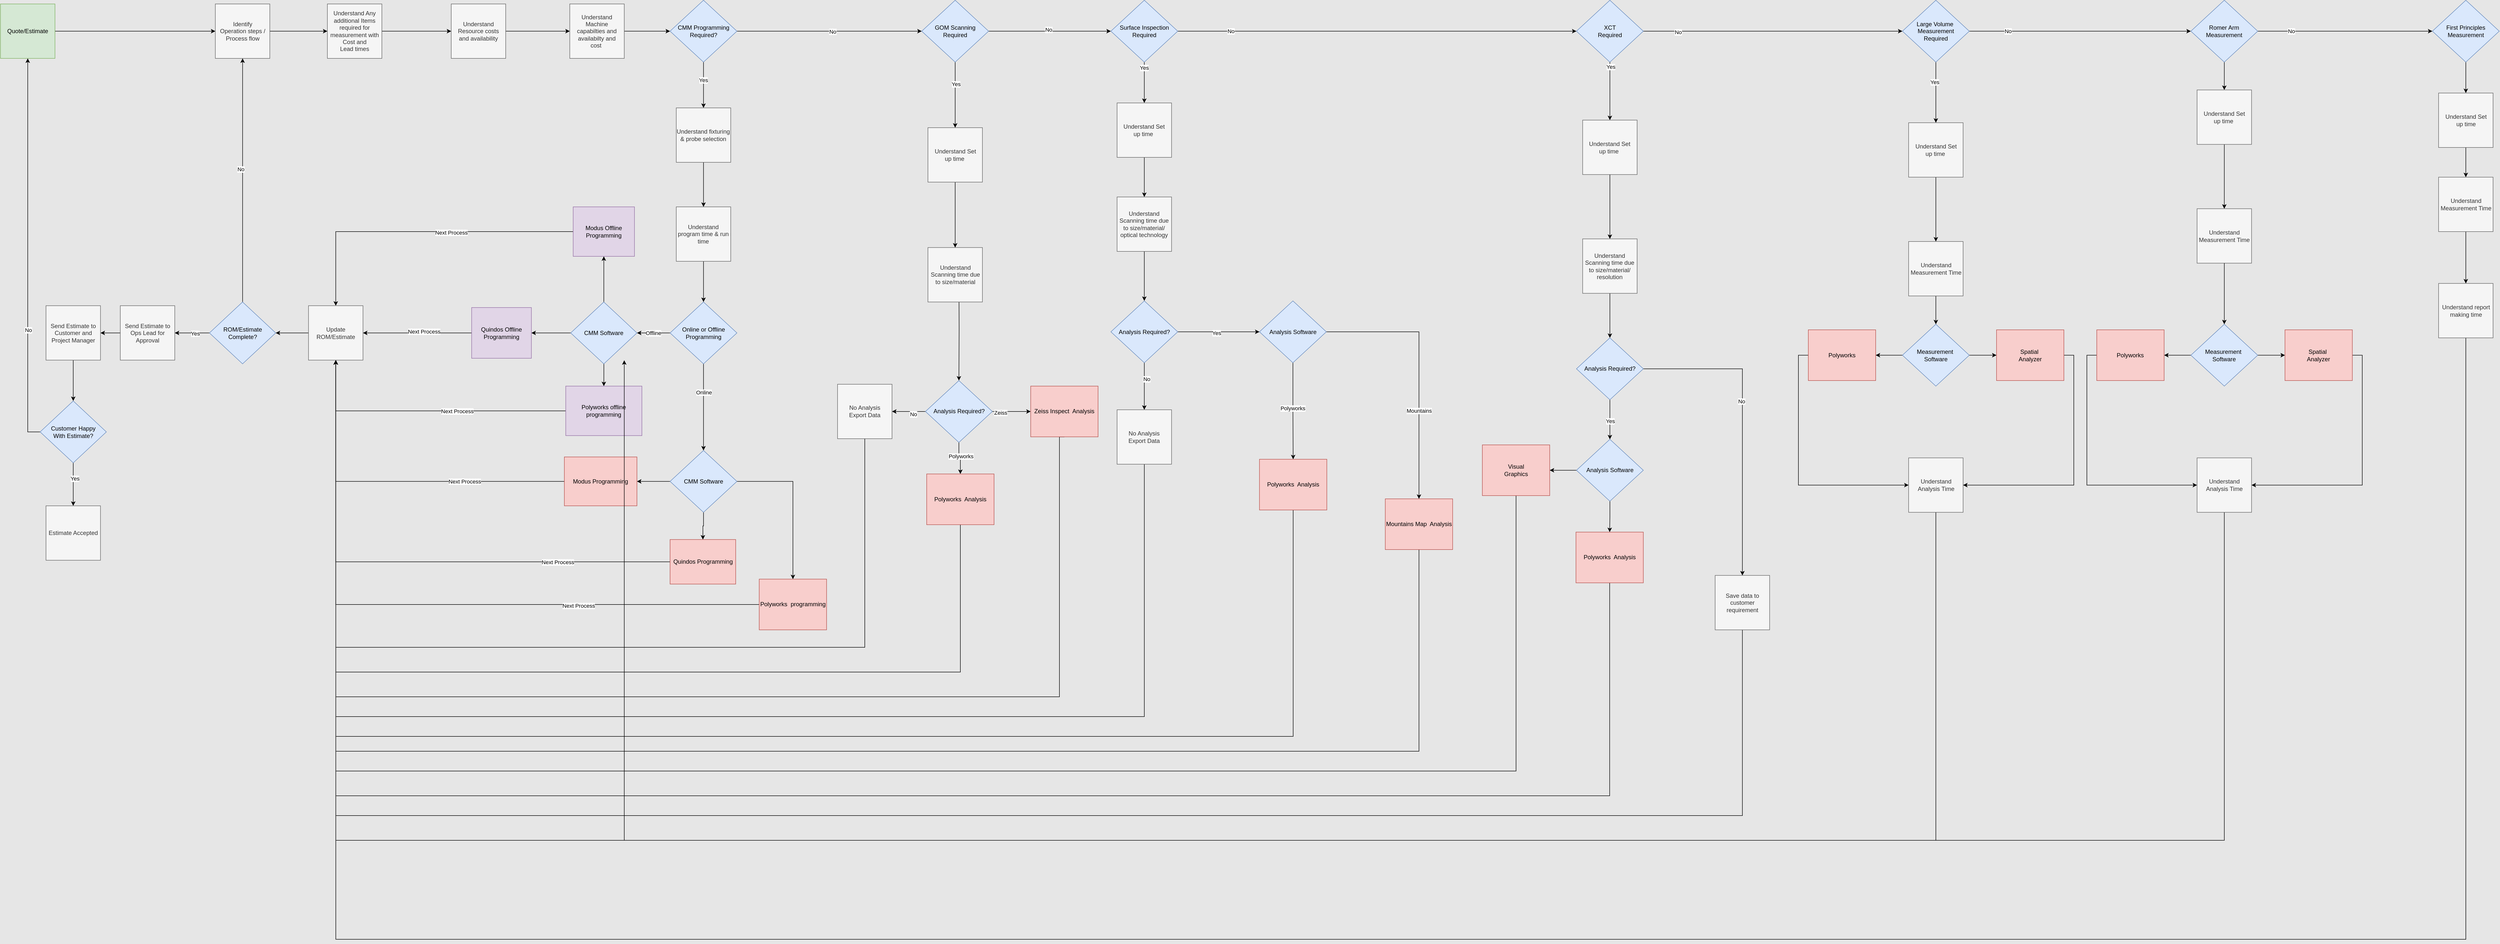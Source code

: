 <mxfile version="24.7.16">
  <diagram name="Page-1" id="9IYEK_wxPiSf8hYUbTBJ">
    <mxGraphModel dx="4753" dy="3037" grid="1" gridSize="10" guides="1" tooltips="1" connect="1" arrows="1" fold="1" page="1" pageScale="1" pageWidth="1654" pageHeight="1169" background="#E6E6E6" math="0" shadow="0">
      <root>
        <mxCell id="0" />
        <mxCell id="1" parent="0" />
        <mxCell id="SHSCwAb2SmVs6MCCzv4--3" value="" style="edgeStyle=orthogonalEdgeStyle;rounded=0;orthogonalLoop=1;jettySize=auto;html=1;" parent="1" source="SHSCwAb2SmVs6MCCzv4--1" target="SHSCwAb2SmVs6MCCzv4--2" edge="1">
          <mxGeometry relative="1" as="geometry" />
        </mxCell>
        <mxCell id="SHSCwAb2SmVs6MCCzv4--1" value="Quote/Estimate" style="whiteSpace=wrap;html=1;aspect=fixed;fillColor=#d5e8d4;strokeColor=#82b366;" parent="1" vertex="1">
          <mxGeometry x="10" y="160" width="110" height="110" as="geometry" />
        </mxCell>
        <mxCell id="PAcAt_rOkVFhLOpjQl2_-14" value="" style="edgeStyle=orthogonalEdgeStyle;rounded=0;orthogonalLoop=1;jettySize=auto;html=1;" parent="1" source="SHSCwAb2SmVs6MCCzv4--2" target="SHSCwAb2SmVs6MCCzv4--6" edge="1">
          <mxGeometry relative="1" as="geometry" />
        </mxCell>
        <mxCell id="SHSCwAb2SmVs6MCCzv4--2" value="Identify &lt;br/&gt;Operation steps / &lt;br/&gt;Process flow" style="whiteSpace=wrap;html=1;aspect=fixed;fillColor=#f5f5f5;strokeColor=#666666;fontColor=#333333;" parent="1" vertex="1">
          <mxGeometry x="443.75" y="160" width="110" height="110" as="geometry" />
        </mxCell>
        <mxCell id="SHSCwAb2SmVs6MCCzv4--9" value="" style="edgeStyle=orthogonalEdgeStyle;rounded=0;orthogonalLoop=1;jettySize=auto;html=1;" parent="1" source="SHSCwAb2SmVs6MCCzv4--6" target="SHSCwAb2SmVs6MCCzv4--8" edge="1">
          <mxGeometry relative="1" as="geometry" />
        </mxCell>
        <mxCell id="SHSCwAb2SmVs6MCCzv4--6" value="Understand Any additional Items required for measurement with Cost and &lt;br/&gt;Lead times" style="whiteSpace=wrap;html=1;aspect=fixed;fillColor=#f5f5f5;strokeColor=#666666;fontColor=#333333;" parent="1" vertex="1">
          <mxGeometry x="670" y="160" width="110" height="110" as="geometry" />
        </mxCell>
        <mxCell id="SHSCwAb2SmVs6MCCzv4--11" value="" style="edgeStyle=orthogonalEdgeStyle;rounded=0;orthogonalLoop=1;jettySize=auto;html=1;" parent="1" source="SHSCwAb2SmVs6MCCzv4--8" target="SHSCwAb2SmVs6MCCzv4--10" edge="1">
          <mxGeometry relative="1" as="geometry" />
        </mxCell>
        <mxCell id="SHSCwAb2SmVs6MCCzv4--8" value="Understand&lt;br&gt;Resource costs&lt;br&gt;and availability" style="whiteSpace=wrap;html=1;aspect=fixed;fillColor=#f5f5f5;strokeColor=#666666;fontColor=#333333;" parent="1" vertex="1">
          <mxGeometry x="920" y="160" width="110" height="110" as="geometry" />
        </mxCell>
        <mxCell id="PAcAt_rOkVFhLOpjQl2_-10" style="edgeStyle=orthogonalEdgeStyle;rounded=0;orthogonalLoop=1;jettySize=auto;html=1;entryX=0;entryY=0.5;entryDx=0;entryDy=0;" parent="1" source="SHSCwAb2SmVs6MCCzv4--10" target="unKVaYUTBxjGMsJQrtcV-6" edge="1">
          <mxGeometry relative="1" as="geometry" />
        </mxCell>
        <mxCell id="SHSCwAb2SmVs6MCCzv4--10" value="Understand &lt;br/&gt;Machine &lt;br/&gt;capabilties and &lt;br/&gt;availabilty and &lt;br/&gt;cost&amp;nbsp;" style="whiteSpace=wrap;html=1;aspect=fixed;fillColor=#f5f5f5;strokeColor=#666666;fontColor=#333333;" parent="1" vertex="1">
          <mxGeometry x="1159.38" y="160" width="110" height="110" as="geometry" />
        </mxCell>
        <mxCell id="PAcAt_rOkVFhLOpjQl2_-5" value="" style="edgeStyle=orthogonalEdgeStyle;rounded=0;orthogonalLoop=1;jettySize=auto;html=1;" parent="1" source="unKVaYUTBxjGMsJQrtcV-6" target="PAcAt_rOkVFhLOpjQl2_-4" edge="1">
          <mxGeometry relative="1" as="geometry" />
        </mxCell>
        <mxCell id="PAcAt_rOkVFhLOpjQl2_-6" value="No" style="edgeLabel;html=1;align=center;verticalAlign=middle;resizable=0;points=[];" parent="PAcAt_rOkVFhLOpjQl2_-5" vertex="1" connectable="0">
          <mxGeometry x="0.037" y="-1" relative="1" as="geometry">
            <mxPoint x="-1" as="offset" />
          </mxGeometry>
        </mxCell>
        <mxCell id="d30VLbZXiumYJPV09XTk-22" value="" style="edgeStyle=orthogonalEdgeStyle;rounded=0;orthogonalLoop=1;jettySize=auto;html=1;" edge="1" parent="1" source="unKVaYUTBxjGMsJQrtcV-6" target="d30VLbZXiumYJPV09XTk-20">
          <mxGeometry relative="1" as="geometry" />
        </mxCell>
        <mxCell id="d30VLbZXiumYJPV09XTk-25" value="Yes" style="edgeLabel;html=1;align=center;verticalAlign=middle;resizable=0;points=[];" vertex="1" connectable="0" parent="d30VLbZXiumYJPV09XTk-22">
          <mxGeometry x="-0.218" y="-1" relative="1" as="geometry">
            <mxPoint as="offset" />
          </mxGeometry>
        </mxCell>
        <mxCell id="unKVaYUTBxjGMsJQrtcV-6" value="CMM Programming Required?" style="rhombus;whiteSpace=wrap;html=1;fillColor=#dae8fc;strokeColor=#6c8ebf;" parent="1" vertex="1">
          <mxGeometry x="1361.87" y="152.5" width="135" height="125" as="geometry" />
        </mxCell>
        <mxCell id="rqauZLuK4737hjcraJwY-5" value="Offline" style="edgeStyle=orthogonalEdgeStyle;rounded=0;orthogonalLoop=1;jettySize=auto;html=1;" parent="1" source="unKVaYUTBxjGMsJQrtcV-8" target="rqauZLuK4737hjcraJwY-4" edge="1">
          <mxGeometry relative="1" as="geometry" />
        </mxCell>
        <mxCell id="rqauZLuK4737hjcraJwY-8" value="" style="edgeStyle=orthogonalEdgeStyle;rounded=0;orthogonalLoop=1;jettySize=auto;html=1;" parent="1" source="unKVaYUTBxjGMsJQrtcV-8" target="rqauZLuK4737hjcraJwY-7" edge="1">
          <mxGeometry relative="1" as="geometry" />
        </mxCell>
        <mxCell id="rqauZLuK4737hjcraJwY-9" value="Online" style="edgeLabel;html=1;align=center;verticalAlign=middle;resizable=0;points=[];" parent="rqauZLuK4737hjcraJwY-8" vertex="1" connectable="0">
          <mxGeometry x="-0.338" relative="1" as="geometry">
            <mxPoint as="offset" />
          </mxGeometry>
        </mxCell>
        <mxCell id="unKVaYUTBxjGMsJQrtcV-8" value="Online or Offline Programming" style="rhombus;whiteSpace=wrap;html=1;fillColor=#dae8fc;strokeColor=#6c8ebf;" parent="1" vertex="1">
          <mxGeometry x="1361.87" y="762.21" width="135" height="125" as="geometry" />
        </mxCell>
        <mxCell id="rqauZLuK4737hjcraJwY-11" value="" style="edgeStyle=orthogonalEdgeStyle;rounded=0;orthogonalLoop=1;jettySize=auto;html=1;" parent="1" source="rqauZLuK4737hjcraJwY-4" target="rqauZLuK4737hjcraJwY-10" edge="1">
          <mxGeometry relative="1" as="geometry" />
        </mxCell>
        <mxCell id="rqauZLuK4737hjcraJwY-13" value="" style="edgeStyle=orthogonalEdgeStyle;rounded=0;orthogonalLoop=1;jettySize=auto;html=1;" parent="1" source="rqauZLuK4737hjcraJwY-4" target="rqauZLuK4737hjcraJwY-12" edge="1">
          <mxGeometry relative="1" as="geometry" />
        </mxCell>
        <mxCell id="d30VLbZXiumYJPV09XTk-16" style="edgeStyle=orthogonalEdgeStyle;rounded=0;orthogonalLoop=1;jettySize=auto;html=1;" edge="1" parent="1" source="rqauZLuK4737hjcraJwY-4" target="rqauZLuK4737hjcraJwY-16">
          <mxGeometry relative="1" as="geometry" />
        </mxCell>
        <mxCell id="rqauZLuK4737hjcraJwY-4" value="CMM Software" style="rhombus;whiteSpace=wrap;html=1;fillColor=#dae8fc;strokeColor=#6c8ebf;" parent="1" vertex="1">
          <mxGeometry x="1161.25" y="762.21" width="133.75" height="125" as="geometry" />
        </mxCell>
        <mxCell id="rqauZLuK4737hjcraJwY-21" value="" style="edgeStyle=orthogonalEdgeStyle;rounded=0;orthogonalLoop=1;jettySize=auto;html=1;" parent="1" source="rqauZLuK4737hjcraJwY-7" target="rqauZLuK4737hjcraJwY-20" edge="1">
          <mxGeometry relative="1" as="geometry" />
        </mxCell>
        <mxCell id="rqauZLuK4737hjcraJwY-22" value="" style="edgeStyle=orthogonalEdgeStyle;rounded=0;orthogonalLoop=1;jettySize=auto;html=1;" parent="1" source="rqauZLuK4737hjcraJwY-7" target="rqauZLuK4737hjcraJwY-18" edge="1">
          <mxGeometry relative="1" as="geometry" />
        </mxCell>
        <mxCell id="rqauZLuK4737hjcraJwY-23" value="" style="edgeStyle=orthogonalEdgeStyle;rounded=0;orthogonalLoop=1;jettySize=auto;html=1;" parent="1" source="rqauZLuK4737hjcraJwY-7" target="rqauZLuK4737hjcraJwY-19" edge="1">
          <mxGeometry relative="1" as="geometry" />
        </mxCell>
        <mxCell id="rqauZLuK4737hjcraJwY-7" value="CMM Software" style="rhombus;whiteSpace=wrap;html=1;fillColor=#dae8fc;strokeColor=#6c8ebf;" parent="1" vertex="1">
          <mxGeometry x="1361.87" y="1062.21" width="135" height="125" as="geometry" />
        </mxCell>
        <mxCell id="rqauZLuK4737hjcraJwY-32" style="edgeStyle=orthogonalEdgeStyle;rounded=0;orthogonalLoop=1;jettySize=auto;html=1;" parent="1" source="rqauZLuK4737hjcraJwY-10" target="rqauZLuK4737hjcraJwY-25" edge="1">
          <mxGeometry relative="1" as="geometry" />
        </mxCell>
        <mxCell id="rqauZLuK4737hjcraJwY-42" value="Next Process" style="edgeLabel;html=1;align=center;verticalAlign=middle;resizable=0;points=[];" parent="rqauZLuK4737hjcraJwY-32" vertex="1" connectable="0">
          <mxGeometry x="-0.226" y="1" relative="1" as="geometry">
            <mxPoint as="offset" />
          </mxGeometry>
        </mxCell>
        <mxCell id="rqauZLuK4737hjcraJwY-10" value="Polyworks offline programming" style="whiteSpace=wrap;html=1;fillColor=#e1d5e7;strokeColor=#9673a6;" parent="1" vertex="1">
          <mxGeometry x="1151.26" y="932.21" width="153.74" height="100" as="geometry" />
        </mxCell>
        <mxCell id="rqauZLuK4737hjcraJwY-26" value="" style="edgeStyle=orthogonalEdgeStyle;rounded=0;orthogonalLoop=1;jettySize=auto;html=1;" parent="1" source="rqauZLuK4737hjcraJwY-12" target="rqauZLuK4737hjcraJwY-25" edge="1">
          <mxGeometry relative="1" as="geometry" />
        </mxCell>
        <mxCell id="rqauZLuK4737hjcraJwY-43" value="Next Process" style="edgeLabel;html=1;align=center;verticalAlign=middle;resizable=0;points=[];" parent="rqauZLuK4737hjcraJwY-26" vertex="1" connectable="0">
          <mxGeometry x="-0.116" y="-3" relative="1" as="geometry">
            <mxPoint as="offset" />
          </mxGeometry>
        </mxCell>
        <mxCell id="rqauZLuK4737hjcraJwY-12" value="Quindos Offline Programming" style="whiteSpace=wrap;html=1;fillColor=#e1d5e7;strokeColor=#9673a6;" parent="1" vertex="1">
          <mxGeometry x="961.25" y="773.46" width="120.63" height="102.5" as="geometry" />
        </mxCell>
        <mxCell id="d30VLbZXiumYJPV09XTk-17" style="edgeStyle=orthogonalEdgeStyle;rounded=0;orthogonalLoop=1;jettySize=auto;html=1;" edge="1" parent="1" source="rqauZLuK4737hjcraJwY-16" target="rqauZLuK4737hjcraJwY-25">
          <mxGeometry relative="1" as="geometry" />
        </mxCell>
        <mxCell id="d30VLbZXiumYJPV09XTk-18" value="Next Process" style="edgeLabel;html=1;align=center;verticalAlign=middle;resizable=0;points=[];" vertex="1" connectable="0" parent="d30VLbZXiumYJPV09XTk-17">
          <mxGeometry x="-0.214" y="2" relative="1" as="geometry">
            <mxPoint as="offset" />
          </mxGeometry>
        </mxCell>
        <mxCell id="rqauZLuK4737hjcraJwY-16" value="Modus Offline Programming" style="whiteSpace=wrap;html=1;fillColor=#e1d5e7;strokeColor=#9673a6;" parent="1" vertex="1">
          <mxGeometry x="1166.25" y="570" width="123.75" height="100" as="geometry" />
        </mxCell>
        <mxCell id="rqauZLuK4737hjcraJwY-31" style="edgeStyle=orthogonalEdgeStyle;rounded=0;orthogonalLoop=1;jettySize=auto;html=1;entryX=0.5;entryY=1;entryDx=0;entryDy=0;" parent="1" source="rqauZLuK4737hjcraJwY-18" target="rqauZLuK4737hjcraJwY-25" edge="1">
          <mxGeometry relative="1" as="geometry" />
        </mxCell>
        <mxCell id="rqauZLuK4737hjcraJwY-41" value="Next Process" style="edgeLabel;html=1;align=center;verticalAlign=middle;resizable=0;points=[];" parent="rqauZLuK4737hjcraJwY-31" vertex="1" connectable="0">
          <mxGeometry x="-0.429" relative="1" as="geometry">
            <mxPoint as="offset" />
          </mxGeometry>
        </mxCell>
        <mxCell id="rqauZLuK4737hjcraJwY-18" value="Modus Programming" style="whiteSpace=wrap;html=1;fillColor=#f8cecc;strokeColor=#b85450;" parent="1" vertex="1">
          <mxGeometry x="1148.45" y="1075.34" width="146.55" height="98.75" as="geometry" />
        </mxCell>
        <mxCell id="rqauZLuK4737hjcraJwY-33" style="edgeStyle=orthogonalEdgeStyle;rounded=0;orthogonalLoop=1;jettySize=auto;html=1;" parent="1" source="rqauZLuK4737hjcraJwY-19" target="rqauZLuK4737hjcraJwY-25" edge="1">
          <mxGeometry relative="1" as="geometry" />
        </mxCell>
        <mxCell id="rqauZLuK4737hjcraJwY-40" value="Next Process" style="edgeLabel;html=1;align=center;verticalAlign=middle;resizable=0;points=[];" parent="rqauZLuK4737hjcraJwY-33" vertex="1" connectable="0">
          <mxGeometry x="-0.581" y="1" relative="1" as="geometry">
            <mxPoint as="offset" />
          </mxGeometry>
        </mxCell>
        <mxCell id="rqauZLuK4737hjcraJwY-19" value="Quindos Programming" style="whiteSpace=wrap;html=1;fillColor=#f8cecc;strokeColor=#b85450;" parent="1" vertex="1">
          <mxGeometry x="1361.87" y="1242.21" width="132.5" height="90" as="geometry" />
        </mxCell>
        <mxCell id="rqauZLuK4737hjcraJwY-38" style="edgeStyle=orthogonalEdgeStyle;rounded=0;orthogonalLoop=1;jettySize=auto;html=1;entryX=0.5;entryY=1;entryDx=0;entryDy=0;" parent="1" source="rqauZLuK4737hjcraJwY-20" target="rqauZLuK4737hjcraJwY-25" edge="1">
          <mxGeometry relative="1" as="geometry" />
        </mxCell>
        <mxCell id="rqauZLuK4737hjcraJwY-39" value="Next Process" style="edgeLabel;html=1;align=center;verticalAlign=middle;resizable=0;points=[];" parent="rqauZLuK4737hjcraJwY-38" vertex="1" connectable="0">
          <mxGeometry x="-0.458" y="2" relative="1" as="geometry">
            <mxPoint as="offset" />
          </mxGeometry>
        </mxCell>
        <mxCell id="rqauZLuK4737hjcraJwY-20" value="Polyworks&amp;nbsp; programming" style="whiteSpace=wrap;html=1;fillColor=#f8cecc;strokeColor=#b85450;" parent="1" vertex="1">
          <mxGeometry x="1541.87" y="1322.21" width="135.99" height="102.5" as="geometry" />
        </mxCell>
        <mxCell id="rqauZLuK4737hjcraJwY-46" value="" style="edgeStyle=orthogonalEdgeStyle;rounded=0;orthogonalLoop=1;jettySize=auto;html=1;" parent="1" source="rqauZLuK4737hjcraJwY-25" target="rqauZLuK4737hjcraJwY-45" edge="1">
          <mxGeometry relative="1" as="geometry" />
        </mxCell>
        <mxCell id="rqauZLuK4737hjcraJwY-25" value="Update ROM/Estimate" style="whiteSpace=wrap;html=1;aspect=fixed;fillColor=#f5f5f5;strokeColor=#666666;fontColor=#333333;" parent="1" vertex="1">
          <mxGeometry x="631.87" y="769.71" width="110" height="110" as="geometry" />
        </mxCell>
        <mxCell id="rqauZLuK4737hjcraJwY-51" value="" style="edgeStyle=orthogonalEdgeStyle;rounded=0;orthogonalLoop=1;jettySize=auto;html=1;" parent="1" source="rqauZLuK4737hjcraJwY-45" target="rqauZLuK4737hjcraJwY-50" edge="1">
          <mxGeometry relative="1" as="geometry" />
        </mxCell>
        <mxCell id="PAcAt_rOkVFhLOpjQl2_-7" value="Yes" style="edgeLabel;html=1;align=center;verticalAlign=middle;resizable=0;points=[];" parent="rqauZLuK4737hjcraJwY-51" vertex="1" connectable="0">
          <mxGeometry x="-0.136" y="1" relative="1" as="geometry">
            <mxPoint x="1" as="offset" />
          </mxGeometry>
        </mxCell>
        <mxCell id="PAcAt_rOkVFhLOpjQl2_-15" style="edgeStyle=orthogonalEdgeStyle;rounded=0;orthogonalLoop=1;jettySize=auto;html=1;" parent="1" source="rqauZLuK4737hjcraJwY-45" target="SHSCwAb2SmVs6MCCzv4--2" edge="1">
          <mxGeometry relative="1" as="geometry" />
        </mxCell>
        <mxCell id="PAcAt_rOkVFhLOpjQl2_-16" value="No" style="edgeLabel;html=1;align=center;verticalAlign=middle;resizable=0;points=[];" parent="PAcAt_rOkVFhLOpjQl2_-15" vertex="1" connectable="0">
          <mxGeometry x="0.093" y="4" relative="1" as="geometry">
            <mxPoint as="offset" />
          </mxGeometry>
        </mxCell>
        <mxCell id="rqauZLuK4737hjcraJwY-45" value="ROM/Estimate&lt;div&gt;Complete?&lt;/div&gt;" style="rhombus;whiteSpace=wrap;html=1;fillColor=#dae8fc;strokeColor=#6c8ebf;" parent="1" vertex="1">
          <mxGeometry x="431.87" y="762.21" width="133.75" height="125" as="geometry" />
        </mxCell>
        <mxCell id="rqauZLuK4737hjcraJwY-53" value="" style="edgeStyle=orthogonalEdgeStyle;rounded=0;orthogonalLoop=1;jettySize=auto;html=1;" parent="1" source="rqauZLuK4737hjcraJwY-50" target="rqauZLuK4737hjcraJwY-52" edge="1">
          <mxGeometry relative="1" as="geometry" />
        </mxCell>
        <mxCell id="rqauZLuK4737hjcraJwY-50" value="Send Estimate to Ops Lead for Approval" style="whiteSpace=wrap;html=1;aspect=fixed;fillColor=#f5f5f5;strokeColor=#666666;fontColor=#333333;" parent="1" vertex="1">
          <mxGeometry x="251.87" y="769.71" width="110" height="110" as="geometry" />
        </mxCell>
        <mxCell id="rqauZLuK4737hjcraJwY-55" value="" style="edgeStyle=orthogonalEdgeStyle;rounded=0;orthogonalLoop=1;jettySize=auto;html=1;" parent="1" source="rqauZLuK4737hjcraJwY-52" target="rqauZLuK4737hjcraJwY-54" edge="1">
          <mxGeometry relative="1" as="geometry" />
        </mxCell>
        <mxCell id="rqauZLuK4737hjcraJwY-52" value="Send Estimate to Customer and Project Manager" style="whiteSpace=wrap;html=1;aspect=fixed;fillColor=#f5f5f5;strokeColor=#666666;fontColor=#333333;" parent="1" vertex="1">
          <mxGeometry x="101.87" y="769.71" width="110" height="110" as="geometry" />
        </mxCell>
        <mxCell id="rqauZLuK4737hjcraJwY-56" style="edgeStyle=orthogonalEdgeStyle;rounded=0;orthogonalLoop=1;jettySize=auto;html=1;exitX=0;exitY=0.5;exitDx=0;exitDy=0;entryX=0.5;entryY=1;entryDx=0;entryDy=0;" parent="1" source="rqauZLuK4737hjcraJwY-54" target="SHSCwAb2SmVs6MCCzv4--1" edge="1">
          <mxGeometry relative="1" as="geometry" />
        </mxCell>
        <mxCell id="rqauZLuK4737hjcraJwY-57" value="No" style="edgeLabel;html=1;align=center;verticalAlign=middle;resizable=0;points=[];" parent="rqauZLuK4737hjcraJwY-56" vertex="1" connectable="0">
          <mxGeometry x="-0.408" y="-1" relative="1" as="geometry">
            <mxPoint as="offset" />
          </mxGeometry>
        </mxCell>
        <mxCell id="PAcAt_rOkVFhLOpjQl2_-2" value="" style="edgeStyle=orthogonalEdgeStyle;rounded=0;orthogonalLoop=1;jettySize=auto;html=1;" parent="1" source="rqauZLuK4737hjcraJwY-54" target="PAcAt_rOkVFhLOpjQl2_-1" edge="1">
          <mxGeometry relative="1" as="geometry" />
        </mxCell>
        <mxCell id="PAcAt_rOkVFhLOpjQl2_-3" value="Yes" style="edgeLabel;html=1;align=center;verticalAlign=middle;resizable=0;points=[];" parent="PAcAt_rOkVFhLOpjQl2_-2" vertex="1" connectable="0">
          <mxGeometry x="-0.263" y="3" relative="1" as="geometry">
            <mxPoint as="offset" />
          </mxGeometry>
        </mxCell>
        <mxCell id="rqauZLuK4737hjcraJwY-54" value="Customer Happy&lt;div&gt;With Estimate?&lt;/div&gt;" style="rhombus;whiteSpace=wrap;html=1;fillColor=#dae8fc;strokeColor=#6c8ebf;" parent="1" vertex="1">
          <mxGeometry x="90.0" y="962.21" width="133.75" height="125" as="geometry" />
        </mxCell>
        <mxCell id="PAcAt_rOkVFhLOpjQl2_-1" value="Estimate Accepted" style="whiteSpace=wrap;html=1;aspect=fixed;fillColor=#f5f5f5;strokeColor=#666666;fontColor=#333333;" parent="1" vertex="1">
          <mxGeometry x="101.87" y="1174.09" width="110" height="110" as="geometry" />
        </mxCell>
        <mxCell id="PAcAt_rOkVFhLOpjQl2_-9" value="" style="edgeStyle=orthogonalEdgeStyle;rounded=0;orthogonalLoop=1;jettySize=auto;html=1;" parent="1" source="PAcAt_rOkVFhLOpjQl2_-4" target="PAcAt_rOkVFhLOpjQl2_-8" edge="1">
          <mxGeometry relative="1" as="geometry" />
        </mxCell>
        <mxCell id="PAcAt_rOkVFhLOpjQl2_-42" value="Yes" style="edgeLabel;html=1;align=center;verticalAlign=middle;resizable=0;points=[];" parent="PAcAt_rOkVFhLOpjQl2_-9" vertex="1" connectable="0">
          <mxGeometry x="-0.331" y="1" relative="1" as="geometry">
            <mxPoint as="offset" />
          </mxGeometry>
        </mxCell>
        <mxCell id="PAcAt_rOkVFhLOpjQl2_-32" style="edgeStyle=orthogonalEdgeStyle;rounded=0;orthogonalLoop=1;jettySize=auto;html=1;" parent="1" source="PAcAt_rOkVFhLOpjQl2_-4" target="PAcAt_rOkVFhLOpjQl2_-31" edge="1">
          <mxGeometry relative="1" as="geometry" />
        </mxCell>
        <mxCell id="PAcAt_rOkVFhLOpjQl2_-43" value="No" style="edgeLabel;html=1;align=center;verticalAlign=middle;resizable=0;points=[];" parent="PAcAt_rOkVFhLOpjQl2_-32" vertex="1" connectable="0">
          <mxGeometry x="-0.017" y="3" relative="1" as="geometry">
            <mxPoint x="-1" as="offset" />
          </mxGeometry>
        </mxCell>
        <mxCell id="PAcAt_rOkVFhLOpjQl2_-4" value="GOM Scanning&lt;div&gt;Required&lt;/div&gt;" style="rhombus;whiteSpace=wrap;html=1;fillColor=#dae8fc;strokeColor=#6c8ebf;" parent="1" vertex="1">
          <mxGeometry x="1870" y="152.5" width="135" height="125" as="geometry" />
        </mxCell>
        <mxCell id="PAcAt_rOkVFhLOpjQl2_-12" value="" style="edgeStyle=orthogonalEdgeStyle;rounded=0;orthogonalLoop=1;jettySize=auto;html=1;" parent="1" source="PAcAt_rOkVFhLOpjQl2_-8" target="PAcAt_rOkVFhLOpjQl2_-11" edge="1">
          <mxGeometry relative="1" as="geometry" />
        </mxCell>
        <mxCell id="PAcAt_rOkVFhLOpjQl2_-8" value="Understand Set &lt;br/&gt;up time&amp;nbsp;" style="whiteSpace=wrap;html=1;aspect=fixed;fillColor=#f5f5f5;strokeColor=#666666;fontColor=#333333;" parent="1" vertex="1">
          <mxGeometry x="1882.5" y="410.0" width="110" height="110" as="geometry" />
        </mxCell>
        <mxCell id="d30VLbZXiumYJPV09XTk-48" style="edgeStyle=orthogonalEdgeStyle;rounded=0;orthogonalLoop=1;jettySize=auto;html=1;" edge="1" parent="1" target="PAcAt_rOkVFhLOpjQl2_-20">
          <mxGeometry relative="1" as="geometry">
            <mxPoint x="1945" y="710" as="sourcePoint" />
          </mxGeometry>
        </mxCell>
        <mxCell id="PAcAt_rOkVFhLOpjQl2_-11" value="Understand Scanning time due to size/material" style="whiteSpace=wrap;html=1;aspect=fixed;fillColor=#f5f5f5;strokeColor=#666666;fontColor=#333333;" parent="1" vertex="1">
          <mxGeometry x="1882.5" y="652.21" width="110" height="110" as="geometry" />
        </mxCell>
        <mxCell id="PAcAt_rOkVFhLOpjQl2_-23" value="" style="edgeStyle=orthogonalEdgeStyle;rounded=0;orthogonalLoop=1;jettySize=auto;html=1;" parent="1" source="PAcAt_rOkVFhLOpjQl2_-20" target="PAcAt_rOkVFhLOpjQl2_-22" edge="1">
          <mxGeometry relative="1" as="geometry" />
        </mxCell>
        <mxCell id="PAcAt_rOkVFhLOpjQl2_-39" value="No" style="edgeLabel;html=1;align=center;verticalAlign=middle;resizable=0;points=[];" parent="PAcAt_rOkVFhLOpjQl2_-23" vertex="1" connectable="0">
          <mxGeometry x="-0.254" y="5" relative="1" as="geometry">
            <mxPoint as="offset" />
          </mxGeometry>
        </mxCell>
        <mxCell id="PAcAt_rOkVFhLOpjQl2_-25" value="" style="edgeStyle=orthogonalEdgeStyle;rounded=0;orthogonalLoop=1;jettySize=auto;html=1;entryX=0.5;entryY=0;entryDx=0;entryDy=0;exitX=0.5;exitY=1;exitDx=0;exitDy=0;" parent="1" source="PAcAt_rOkVFhLOpjQl2_-20" target="PAcAt_rOkVFhLOpjQl2_-24" edge="1">
          <mxGeometry relative="1" as="geometry">
            <mxPoint x="1944.963" y="1045.926" as="sourcePoint" />
            <mxPoint x="1945.63" y="1110.96" as="targetPoint" />
          </mxGeometry>
        </mxCell>
        <mxCell id="PAcAt_rOkVFhLOpjQl2_-40" value="Polyworks" style="edgeLabel;html=1;align=center;verticalAlign=middle;resizable=0;points=[];" parent="PAcAt_rOkVFhLOpjQl2_-25" vertex="1" connectable="0">
          <mxGeometry x="-0.18" y="4" relative="1" as="geometry">
            <mxPoint as="offset" />
          </mxGeometry>
        </mxCell>
        <mxCell id="PAcAt_rOkVFhLOpjQl2_-27" value="" style="edgeStyle=orthogonalEdgeStyle;rounded=0;orthogonalLoop=1;jettySize=auto;html=1;entryX=0;entryY=0.5;entryDx=0;entryDy=0;exitX=1;exitY=0.5;exitDx=0;exitDy=0;" parent="1" source="PAcAt_rOkVFhLOpjQl2_-20" target="PAcAt_rOkVFhLOpjQl2_-26" edge="1">
          <mxGeometry relative="1" as="geometry">
            <mxPoint x="2012.453" y="983.417" as="sourcePoint" />
            <mxPoint x="2155.63" y="1220.96" as="targetPoint" />
          </mxGeometry>
        </mxCell>
        <mxCell id="PAcAt_rOkVFhLOpjQl2_-41" value="Zeiss" style="edgeLabel;html=1;align=center;verticalAlign=middle;resizable=0;points=[];" parent="PAcAt_rOkVFhLOpjQl2_-27" vertex="1" connectable="0">
          <mxGeometry x="-0.575" y="-2" relative="1" as="geometry">
            <mxPoint as="offset" />
          </mxGeometry>
        </mxCell>
        <mxCell id="PAcAt_rOkVFhLOpjQl2_-20" value="Analysis Required?" style="rhombus;whiteSpace=wrap;html=1;fillColor=#dae8fc;strokeColor=#6c8ebf;" parent="1" vertex="1">
          <mxGeometry x="1877.5" y="920.96" width="135" height="125" as="geometry" />
        </mxCell>
        <mxCell id="PAcAt_rOkVFhLOpjQl2_-28" style="edgeStyle=orthogonalEdgeStyle;rounded=0;orthogonalLoop=1;jettySize=auto;html=1;" parent="1" source="PAcAt_rOkVFhLOpjQl2_-22" target="rqauZLuK4737hjcraJwY-25" edge="1">
          <mxGeometry relative="1" as="geometry">
            <Array as="points">
              <mxPoint x="1755" y="1460" />
              <mxPoint x="687" y="1460" />
            </Array>
          </mxGeometry>
        </mxCell>
        <mxCell id="PAcAt_rOkVFhLOpjQl2_-22" value="No Analysis&lt;div&gt;Export Data&lt;/div&gt;" style="whiteSpace=wrap;html=1;aspect=fixed;fillColor=#f5f5f5;strokeColor=#666666;fontColor=#333333;" parent="1" vertex="1">
          <mxGeometry x="1700" y="928.46" width="110" height="110" as="geometry" />
        </mxCell>
        <mxCell id="PAcAt_rOkVFhLOpjQl2_-29" style="edgeStyle=orthogonalEdgeStyle;rounded=0;orthogonalLoop=1;jettySize=auto;html=1;exitX=0.5;exitY=1;exitDx=0;exitDy=0;" parent="1" source="PAcAt_rOkVFhLOpjQl2_-24" target="rqauZLuK4737hjcraJwY-25" edge="1">
          <mxGeometry relative="1" as="geometry">
            <Array as="points">
              <mxPoint x="1948" y="1510" />
              <mxPoint x="687" y="1510" />
            </Array>
          </mxGeometry>
        </mxCell>
        <mxCell id="PAcAt_rOkVFhLOpjQl2_-24" value="Polyworks&amp;nbsp; Analysis" style="whiteSpace=wrap;html=1;fillColor=#f8cecc;strokeColor=#b85450;" parent="1" vertex="1">
          <mxGeometry x="1880" y="1109.71" width="135.99" height="102.5" as="geometry" />
        </mxCell>
        <mxCell id="d30VLbZXiumYJPV09XTk-49" style="edgeStyle=orthogonalEdgeStyle;rounded=0;orthogonalLoop=1;jettySize=auto;html=1;exitX=0.5;exitY=1;exitDx=0;exitDy=0;" edge="1" parent="1" source="PAcAt_rOkVFhLOpjQl2_-26" target="rqauZLuK4737hjcraJwY-25">
          <mxGeometry relative="1" as="geometry">
            <Array as="points">
              <mxPoint x="2148" y="1035" />
              <mxPoint x="2148" y="1560" />
              <mxPoint x="687" y="1560" />
            </Array>
          </mxGeometry>
        </mxCell>
        <mxCell id="PAcAt_rOkVFhLOpjQl2_-26" value="Zeiss Inspect&amp;nbsp; Analysis" style="whiteSpace=wrap;html=1;fillColor=#f8cecc;strokeColor=#b85450;" parent="1" vertex="1">
          <mxGeometry x="2090" y="932.21" width="135.99" height="102.5" as="geometry" />
        </mxCell>
        <mxCell id="PAcAt_rOkVFhLOpjQl2_-34" style="edgeStyle=orthogonalEdgeStyle;rounded=0;orthogonalLoop=1;jettySize=auto;html=1;" parent="1" source="PAcAt_rOkVFhLOpjQl2_-31" target="PAcAt_rOkVFhLOpjQl2_-33" edge="1">
          <mxGeometry relative="1" as="geometry" />
        </mxCell>
        <mxCell id="d30VLbZXiumYJPV09XTk-19" value="Yes" style="edgeLabel;html=1;align=center;verticalAlign=middle;resizable=0;points=[];" vertex="1" connectable="0" parent="PAcAt_rOkVFhLOpjQl2_-34">
          <mxGeometry x="-0.735" y="-1" relative="1" as="geometry">
            <mxPoint as="offset" />
          </mxGeometry>
        </mxCell>
        <mxCell id="PAcAt_rOkVFhLOpjQl2_-65" style="edgeStyle=orthogonalEdgeStyle;rounded=0;orthogonalLoop=1;jettySize=auto;html=1;" parent="1" source="PAcAt_rOkVFhLOpjQl2_-31" target="PAcAt_rOkVFhLOpjQl2_-64" edge="1">
          <mxGeometry relative="1" as="geometry" />
        </mxCell>
        <mxCell id="d30VLbZXiumYJPV09XTk-15" value="No" style="edgeLabel;html=1;align=center;verticalAlign=middle;resizable=0;points=[];" vertex="1" connectable="0" parent="PAcAt_rOkVFhLOpjQl2_-65">
          <mxGeometry x="-0.736" relative="1" as="geometry">
            <mxPoint as="offset" />
          </mxGeometry>
        </mxCell>
        <mxCell id="PAcAt_rOkVFhLOpjQl2_-31" value="Surface Inspection&lt;div&gt;Required&lt;/div&gt;" style="rhombus;whiteSpace=wrap;html=1;fillColor=#dae8fc;strokeColor=#6c8ebf;" parent="1" vertex="1">
          <mxGeometry x="2251.87" y="152.5" width="135" height="125" as="geometry" />
        </mxCell>
        <mxCell id="PAcAt_rOkVFhLOpjQl2_-36" style="edgeStyle=orthogonalEdgeStyle;rounded=0;orthogonalLoop=1;jettySize=auto;html=1;" parent="1" source="PAcAt_rOkVFhLOpjQl2_-33" target="PAcAt_rOkVFhLOpjQl2_-35" edge="1">
          <mxGeometry relative="1" as="geometry" />
        </mxCell>
        <mxCell id="PAcAt_rOkVFhLOpjQl2_-33" value="Understand Set &lt;br/&gt;up time&amp;nbsp;" style="whiteSpace=wrap;html=1;aspect=fixed;fillColor=#f5f5f5;strokeColor=#666666;fontColor=#333333;" parent="1" vertex="1">
          <mxGeometry x="2264.37" y="360.0" width="110" height="110" as="geometry" />
        </mxCell>
        <mxCell id="PAcAt_rOkVFhLOpjQl2_-38" value="" style="edgeStyle=orthogonalEdgeStyle;rounded=0;orthogonalLoop=1;jettySize=auto;html=1;" parent="1" source="PAcAt_rOkVFhLOpjQl2_-35" target="PAcAt_rOkVFhLOpjQl2_-37" edge="1">
          <mxGeometry relative="1" as="geometry" />
        </mxCell>
        <mxCell id="PAcAt_rOkVFhLOpjQl2_-35" value="Understand Scanning time due to size/material/ optical technology" style="whiteSpace=wrap;html=1;aspect=fixed;fillColor=#f5f5f5;strokeColor=#666666;fontColor=#333333;" parent="1" vertex="1">
          <mxGeometry x="2264.37" y="550" width="110" height="110" as="geometry" />
        </mxCell>
        <mxCell id="PAcAt_rOkVFhLOpjQl2_-49" style="edgeStyle=orthogonalEdgeStyle;rounded=0;orthogonalLoop=1;jettySize=auto;html=1;" parent="1" source="PAcAt_rOkVFhLOpjQl2_-37" target="PAcAt_rOkVFhLOpjQl2_-48" edge="1">
          <mxGeometry relative="1" as="geometry" />
        </mxCell>
        <mxCell id="PAcAt_rOkVFhLOpjQl2_-50" value="No" style="edgeLabel;html=1;align=center;verticalAlign=middle;resizable=0;points=[];" parent="PAcAt_rOkVFhLOpjQl2_-49" vertex="1" connectable="0">
          <mxGeometry x="-0.314" y="4" relative="1" as="geometry">
            <mxPoint as="offset" />
          </mxGeometry>
        </mxCell>
        <mxCell id="PAcAt_rOkVFhLOpjQl2_-54" style="edgeStyle=orthogonalEdgeStyle;rounded=0;orthogonalLoop=1;jettySize=auto;html=1;" parent="1" source="PAcAt_rOkVFhLOpjQl2_-37" target="PAcAt_rOkVFhLOpjQl2_-51" edge="1">
          <mxGeometry relative="1" as="geometry" />
        </mxCell>
        <mxCell id="PAcAt_rOkVFhLOpjQl2_-55" value="Yes" style="edgeLabel;html=1;align=center;verticalAlign=middle;resizable=0;points=[];" parent="PAcAt_rOkVFhLOpjQl2_-54" vertex="1" connectable="0">
          <mxGeometry x="-0.075" y="-2" relative="1" as="geometry">
            <mxPoint x="1" as="offset" />
          </mxGeometry>
        </mxCell>
        <mxCell id="PAcAt_rOkVFhLOpjQl2_-37" value="Analysis Required?" style="rhombus;whiteSpace=wrap;html=1;fillColor=#dae8fc;strokeColor=#6c8ebf;" parent="1" vertex="1">
          <mxGeometry x="2251.87" y="760" width="135" height="125" as="geometry" />
        </mxCell>
        <mxCell id="PAcAt_rOkVFhLOpjQl2_-61" style="edgeStyle=orthogonalEdgeStyle;rounded=0;orthogonalLoop=1;jettySize=auto;html=1;" parent="1" source="PAcAt_rOkVFhLOpjQl2_-48" target="rqauZLuK4737hjcraJwY-25" edge="1">
          <mxGeometry relative="1" as="geometry">
            <Array as="points">
              <mxPoint x="2319" y="1600" />
              <mxPoint x="687" y="1600" />
            </Array>
          </mxGeometry>
        </mxCell>
        <mxCell id="PAcAt_rOkVFhLOpjQl2_-48" value="No Analysis&lt;div&gt;Export Data&lt;/div&gt;" style="whiteSpace=wrap;html=1;aspect=fixed;fillColor=#f5f5f5;strokeColor=#666666;fontColor=#333333;" parent="1" vertex="1">
          <mxGeometry x="2264.37" y="980" width="110" height="110" as="geometry" />
        </mxCell>
        <mxCell id="PAcAt_rOkVFhLOpjQl2_-56" style="edgeStyle=orthogonalEdgeStyle;rounded=0;orthogonalLoop=1;jettySize=auto;html=1;" parent="1" source="PAcAt_rOkVFhLOpjQl2_-51" target="PAcAt_rOkVFhLOpjQl2_-52" edge="1">
          <mxGeometry relative="1" as="geometry" />
        </mxCell>
        <mxCell id="PAcAt_rOkVFhLOpjQl2_-57" value="Mountains" style="edgeLabel;html=1;align=center;verticalAlign=middle;resizable=0;points=[];" parent="PAcAt_rOkVFhLOpjQl2_-56" vertex="1" connectable="0">
          <mxGeometry x="-0.15" y="-1" relative="1" as="geometry">
            <mxPoint x="1" y="123" as="offset" />
          </mxGeometry>
        </mxCell>
        <mxCell id="PAcAt_rOkVFhLOpjQl2_-59" style="edgeStyle=orthogonalEdgeStyle;rounded=0;orthogonalLoop=1;jettySize=auto;html=1;" parent="1" source="PAcAt_rOkVFhLOpjQl2_-51" target="PAcAt_rOkVFhLOpjQl2_-58" edge="1">
          <mxGeometry relative="1" as="geometry" />
        </mxCell>
        <mxCell id="PAcAt_rOkVFhLOpjQl2_-60" value="Polyworks" style="edgeLabel;html=1;align=center;verticalAlign=middle;resizable=0;points=[];" parent="PAcAt_rOkVFhLOpjQl2_-59" vertex="1" connectable="0">
          <mxGeometry x="-0.06" y="-1" relative="1" as="geometry">
            <mxPoint as="offset" />
          </mxGeometry>
        </mxCell>
        <mxCell id="PAcAt_rOkVFhLOpjQl2_-51" value="Analysis Software" style="rhombus;whiteSpace=wrap;html=1;fillColor=#dae8fc;strokeColor=#6c8ebf;" parent="1" vertex="1">
          <mxGeometry x="2551.88" y="760" width="135" height="125" as="geometry" />
        </mxCell>
        <mxCell id="PAcAt_rOkVFhLOpjQl2_-63" style="edgeStyle=orthogonalEdgeStyle;rounded=0;orthogonalLoop=1;jettySize=auto;html=1;" parent="1" source="PAcAt_rOkVFhLOpjQl2_-52" target="rqauZLuK4737hjcraJwY-25" edge="1">
          <mxGeometry relative="1" as="geometry">
            <Array as="points">
              <mxPoint x="2874" y="1670" />
              <mxPoint x="687" y="1670" />
            </Array>
          </mxGeometry>
        </mxCell>
        <mxCell id="PAcAt_rOkVFhLOpjQl2_-52" value="Mountains Map&amp;nbsp; Analysis" style="whiteSpace=wrap;html=1;fillColor=#f8cecc;strokeColor=#b85450;" parent="1" vertex="1">
          <mxGeometry x="2805.88" y="1160" width="135.99" height="102.5" as="geometry" />
        </mxCell>
        <mxCell id="PAcAt_rOkVFhLOpjQl2_-62" style="edgeStyle=orthogonalEdgeStyle;rounded=0;orthogonalLoop=1;jettySize=auto;html=1;" parent="1" source="PAcAt_rOkVFhLOpjQl2_-58" target="rqauZLuK4737hjcraJwY-25" edge="1">
          <mxGeometry relative="1" as="geometry">
            <Array as="points">
              <mxPoint x="2620" y="1640" />
              <mxPoint x="687" y="1640" />
            </Array>
          </mxGeometry>
        </mxCell>
        <mxCell id="PAcAt_rOkVFhLOpjQl2_-58" value="Polyworks&amp;nbsp; Analysis" style="whiteSpace=wrap;html=1;fillColor=#f8cecc;strokeColor=#b85450;" parent="1" vertex="1">
          <mxGeometry x="2551.88" y="1080" width="135.99" height="102.5" as="geometry" />
        </mxCell>
        <mxCell id="PAcAt_rOkVFhLOpjQl2_-68" value="" style="edgeStyle=orthogonalEdgeStyle;rounded=0;orthogonalLoop=1;jettySize=auto;html=1;" parent="1" source="PAcAt_rOkVFhLOpjQl2_-64" target="PAcAt_rOkVFhLOpjQl2_-67" edge="1">
          <mxGeometry relative="1" as="geometry" />
        </mxCell>
        <mxCell id="d30VLbZXiumYJPV09XTk-14" value="Yes" style="edgeLabel;html=1;align=center;verticalAlign=middle;resizable=0;points=[];" vertex="1" connectable="0" parent="PAcAt_rOkVFhLOpjQl2_-68">
          <mxGeometry x="-0.835" y="1" relative="1" as="geometry">
            <mxPoint as="offset" />
          </mxGeometry>
        </mxCell>
        <mxCell id="d30VLbZXiumYJPV09XTk-27" style="edgeStyle=orthogonalEdgeStyle;rounded=0;orthogonalLoop=1;jettySize=auto;html=1;" edge="1" parent="1" source="PAcAt_rOkVFhLOpjQl2_-64" target="d30VLbZXiumYJPV09XTk-26">
          <mxGeometry relative="1" as="geometry" />
        </mxCell>
        <mxCell id="d30VLbZXiumYJPV09XTk-28" value="No" style="edgeLabel;html=1;align=center;verticalAlign=middle;resizable=0;points=[];" vertex="1" connectable="0" parent="d30VLbZXiumYJPV09XTk-27">
          <mxGeometry x="-0.734" y="-2" relative="1" as="geometry">
            <mxPoint as="offset" />
          </mxGeometry>
        </mxCell>
        <mxCell id="PAcAt_rOkVFhLOpjQl2_-64" value="XCT&lt;div&gt;Required&lt;/div&gt;" style="rhombus;whiteSpace=wrap;html=1;fillColor=#dae8fc;strokeColor=#6c8ebf;" parent="1" vertex="1">
          <mxGeometry x="3191.87" y="152.5" width="135" height="125" as="geometry" />
        </mxCell>
        <mxCell id="PAcAt_rOkVFhLOpjQl2_-71" style="edgeStyle=orthogonalEdgeStyle;rounded=0;orthogonalLoop=1;jettySize=auto;html=1;" parent="1" source="PAcAt_rOkVFhLOpjQl2_-67" target="PAcAt_rOkVFhLOpjQl2_-70" edge="1">
          <mxGeometry relative="1" as="geometry" />
        </mxCell>
        <mxCell id="PAcAt_rOkVFhLOpjQl2_-67" value="Understand Set &lt;br/&gt;up time&amp;nbsp;" style="whiteSpace=wrap;html=1;aspect=fixed;fillColor=#f5f5f5;strokeColor=#666666;fontColor=#333333;" parent="1" vertex="1">
          <mxGeometry x="3204.37" y="394.71" width="110" height="110" as="geometry" />
        </mxCell>
        <mxCell id="PAcAt_rOkVFhLOpjQl2_-75" value="" style="edgeStyle=orthogonalEdgeStyle;rounded=0;orthogonalLoop=1;jettySize=auto;html=1;" parent="1" source="PAcAt_rOkVFhLOpjQl2_-70" target="PAcAt_rOkVFhLOpjQl2_-74" edge="1">
          <mxGeometry relative="1" as="geometry" />
        </mxCell>
        <mxCell id="PAcAt_rOkVFhLOpjQl2_-70" value="Understand Scanning time due to size/material/ resolution" style="whiteSpace=wrap;html=1;aspect=fixed;fillColor=#f5f5f5;strokeColor=#666666;fontColor=#333333;" parent="1" vertex="1">
          <mxGeometry x="3204.37" y="634.71" width="110" height="110" as="geometry" />
        </mxCell>
        <mxCell id="d30VLbZXiumYJPV09XTk-2" value="" style="edgeStyle=orthogonalEdgeStyle;rounded=0;orthogonalLoop=1;jettySize=auto;html=1;" edge="1" parent="1" source="PAcAt_rOkVFhLOpjQl2_-74" target="d30VLbZXiumYJPV09XTk-1">
          <mxGeometry relative="1" as="geometry" />
        </mxCell>
        <mxCell id="d30VLbZXiumYJPV09XTk-7" value="Yes" style="edgeLabel;html=1;align=center;verticalAlign=middle;resizable=0;points=[];" vertex="1" connectable="0" parent="d30VLbZXiumYJPV09XTk-2">
          <mxGeometry x="0.075" relative="1" as="geometry">
            <mxPoint as="offset" />
          </mxGeometry>
        </mxCell>
        <mxCell id="d30VLbZXiumYJPV09XTk-9" value="" style="edgeStyle=orthogonalEdgeStyle;rounded=0;orthogonalLoop=1;jettySize=auto;html=1;" edge="1" parent="1" source="PAcAt_rOkVFhLOpjQl2_-74" target="d30VLbZXiumYJPV09XTk-8">
          <mxGeometry relative="1" as="geometry" />
        </mxCell>
        <mxCell id="d30VLbZXiumYJPV09XTk-10" value="No" style="edgeLabel;html=1;align=center;verticalAlign=middle;resizable=0;points=[];" vertex="1" connectable="0" parent="d30VLbZXiumYJPV09XTk-9">
          <mxGeometry x="-0.14" y="-1" relative="1" as="geometry">
            <mxPoint x="-1" as="offset" />
          </mxGeometry>
        </mxCell>
        <mxCell id="PAcAt_rOkVFhLOpjQl2_-74" value="Analysis Required?" style="rhombus;whiteSpace=wrap;html=1;fillColor=#dae8fc;strokeColor=#6c8ebf;" parent="1" vertex="1">
          <mxGeometry x="3191.87" y="834.71" width="135" height="125" as="geometry" />
        </mxCell>
        <mxCell id="d30VLbZXiumYJPV09XTk-4" value="" style="edgeStyle=orthogonalEdgeStyle;rounded=0;orthogonalLoop=1;jettySize=auto;html=1;" edge="1" parent="1" source="d30VLbZXiumYJPV09XTk-1" target="d30VLbZXiumYJPV09XTk-3">
          <mxGeometry relative="1" as="geometry" />
        </mxCell>
        <mxCell id="d30VLbZXiumYJPV09XTk-6" value="" style="edgeStyle=orthogonalEdgeStyle;rounded=0;orthogonalLoop=1;jettySize=auto;html=1;" edge="1" parent="1" source="d30VLbZXiumYJPV09XTk-1" target="d30VLbZXiumYJPV09XTk-5">
          <mxGeometry relative="1" as="geometry" />
        </mxCell>
        <mxCell id="d30VLbZXiumYJPV09XTk-1" value="Analysis Software" style="rhombus;whiteSpace=wrap;html=1;fillColor=#dae8fc;strokeColor=#6c8ebf;" vertex="1" parent="1">
          <mxGeometry x="3191.87" y="1039.71" width="135" height="125" as="geometry" />
        </mxCell>
        <mxCell id="d30VLbZXiumYJPV09XTk-12" style="edgeStyle=orthogonalEdgeStyle;rounded=0;orthogonalLoop=1;jettySize=auto;html=1;" edge="1" parent="1" source="d30VLbZXiumYJPV09XTk-3" target="rqauZLuK4737hjcraJwY-25">
          <mxGeometry relative="1" as="geometry">
            <Array as="points">
              <mxPoint x="3259" y="1760" />
              <mxPoint x="687" y="1760" />
            </Array>
          </mxGeometry>
        </mxCell>
        <mxCell id="d30VLbZXiumYJPV09XTk-3" value="Polyworks&amp;nbsp; Analysis" style="whiteSpace=wrap;html=1;fillColor=#f8cecc;strokeColor=#b85450;" vertex="1" parent="1">
          <mxGeometry x="3190.88" y="1227.21" width="135.99" height="102.5" as="geometry" />
        </mxCell>
        <mxCell id="d30VLbZXiumYJPV09XTk-11" style="edgeStyle=orthogonalEdgeStyle;rounded=0;orthogonalLoop=1;jettySize=auto;html=1;" edge="1" parent="1" source="d30VLbZXiumYJPV09XTk-5" target="rqauZLuK4737hjcraJwY-25">
          <mxGeometry relative="1" as="geometry">
            <Array as="points">
              <mxPoint x="3070" y="1710" />
              <mxPoint x="687" y="1710" />
            </Array>
          </mxGeometry>
        </mxCell>
        <mxCell id="d30VLbZXiumYJPV09XTk-5" value="Visual&lt;div&gt;Graphics&lt;/div&gt;" style="whiteSpace=wrap;html=1;fillColor=#f8cecc;strokeColor=#b85450;" vertex="1" parent="1">
          <mxGeometry x="3001.87" y="1050.96" width="135.99" height="102.5" as="geometry" />
        </mxCell>
        <mxCell id="d30VLbZXiumYJPV09XTk-13" style="edgeStyle=orthogonalEdgeStyle;rounded=0;orthogonalLoop=1;jettySize=auto;html=1;" edge="1" parent="1" source="d30VLbZXiumYJPV09XTk-8" target="rqauZLuK4737hjcraJwY-25">
          <mxGeometry relative="1" as="geometry">
            <Array as="points">
              <mxPoint x="3527" y="1800" />
              <mxPoint x="687" y="1800" />
            </Array>
          </mxGeometry>
        </mxCell>
        <mxCell id="d30VLbZXiumYJPV09XTk-8" value="Save data to customer requirement" style="whiteSpace=wrap;html=1;aspect=fixed;fillColor=#f5f5f5;strokeColor=#666666;fontColor=#333333;" vertex="1" parent="1">
          <mxGeometry x="3471.87" y="1314.71" width="110" height="110" as="geometry" />
        </mxCell>
        <mxCell id="d30VLbZXiumYJPV09XTk-23" value="" style="edgeStyle=orthogonalEdgeStyle;rounded=0;orthogonalLoop=1;jettySize=auto;html=1;" edge="1" parent="1" source="d30VLbZXiumYJPV09XTk-20" target="d30VLbZXiumYJPV09XTk-21">
          <mxGeometry relative="1" as="geometry" />
        </mxCell>
        <mxCell id="d30VLbZXiumYJPV09XTk-20" value="Understand fixturing &amp;amp; probe selection" style="whiteSpace=wrap;html=1;aspect=fixed;fillColor=#f5f5f5;strokeColor=#666666;fontColor=#333333;" vertex="1" parent="1">
          <mxGeometry x="1374.37" y="370.0" width="110" height="110" as="geometry" />
        </mxCell>
        <mxCell id="d30VLbZXiumYJPV09XTk-24" value="" style="edgeStyle=orthogonalEdgeStyle;rounded=0;orthogonalLoop=1;jettySize=auto;html=1;" edge="1" parent="1" source="d30VLbZXiumYJPV09XTk-21" target="unKVaYUTBxjGMsJQrtcV-8">
          <mxGeometry relative="1" as="geometry" />
        </mxCell>
        <mxCell id="d30VLbZXiumYJPV09XTk-21" value="Understand program time &amp;amp; run time" style="whiteSpace=wrap;html=1;aspect=fixed;fillColor=#f5f5f5;strokeColor=#666666;fontColor=#333333;" vertex="1" parent="1">
          <mxGeometry x="1374.37" y="570" width="110" height="110" as="geometry" />
        </mxCell>
        <mxCell id="d30VLbZXiumYJPV09XTk-33" style="edgeStyle=orthogonalEdgeStyle;rounded=0;orthogonalLoop=1;jettySize=auto;html=1;" edge="1" parent="1" source="d30VLbZXiumYJPV09XTk-26" target="d30VLbZXiumYJPV09XTk-31">
          <mxGeometry relative="1" as="geometry" />
        </mxCell>
        <mxCell id="d30VLbZXiumYJPV09XTk-50" value="Yes" style="edgeLabel;html=1;align=center;verticalAlign=middle;resizable=0;points=[];" vertex="1" connectable="0" parent="d30VLbZXiumYJPV09XTk-33">
          <mxGeometry x="-0.33" y="-3" relative="1" as="geometry">
            <mxPoint y="-1" as="offset" />
          </mxGeometry>
        </mxCell>
        <mxCell id="d30VLbZXiumYJPV09XTk-52" style="edgeStyle=orthogonalEdgeStyle;rounded=0;orthogonalLoop=1;jettySize=auto;html=1;" edge="1" parent="1" source="d30VLbZXiumYJPV09XTk-26" target="d30VLbZXiumYJPV09XTk-51">
          <mxGeometry relative="1" as="geometry" />
        </mxCell>
        <mxCell id="d30VLbZXiumYJPV09XTk-53" value="No" style="edgeLabel;html=1;align=center;verticalAlign=middle;resizable=0;points=[];" vertex="1" connectable="0" parent="d30VLbZXiumYJPV09XTk-52">
          <mxGeometry x="-0.652" relative="1" as="geometry">
            <mxPoint as="offset" />
          </mxGeometry>
        </mxCell>
        <mxCell id="d30VLbZXiumYJPV09XTk-26" value="Large Volume&amp;nbsp;&lt;div&gt;Measurement&lt;/div&gt;&lt;div&gt;Required&lt;/div&gt;" style="rhombus;whiteSpace=wrap;html=1;fillColor=#dae8fc;strokeColor=#6c8ebf;" vertex="1" parent="1">
          <mxGeometry x="3850" y="152.5" width="135" height="125" as="geometry" />
        </mxCell>
        <mxCell id="d30VLbZXiumYJPV09XTk-34" style="edgeStyle=orthogonalEdgeStyle;rounded=0;orthogonalLoop=1;jettySize=auto;html=1;" edge="1" parent="1" source="d30VLbZXiumYJPV09XTk-31" target="d30VLbZXiumYJPV09XTk-32">
          <mxGeometry relative="1" as="geometry" />
        </mxCell>
        <mxCell id="d30VLbZXiumYJPV09XTk-31" value="Understand Set &lt;br/&gt;up time&amp;nbsp;" style="whiteSpace=wrap;html=1;aspect=fixed;fillColor=#f5f5f5;strokeColor=#666666;fontColor=#333333;" vertex="1" parent="1">
          <mxGeometry x="3862.5" y="400.0" width="110" height="110" as="geometry" />
        </mxCell>
        <mxCell id="d30VLbZXiumYJPV09XTk-38" style="edgeStyle=orthogonalEdgeStyle;rounded=0;orthogonalLoop=1;jettySize=auto;html=1;" edge="1" parent="1" source="d30VLbZXiumYJPV09XTk-32" target="d30VLbZXiumYJPV09XTk-37">
          <mxGeometry relative="1" as="geometry" />
        </mxCell>
        <mxCell id="d30VLbZXiumYJPV09XTk-32" value="Understand Measurement Time" style="whiteSpace=wrap;html=1;aspect=fixed;fillColor=#f5f5f5;strokeColor=#666666;fontColor=#333333;" vertex="1" parent="1">
          <mxGeometry x="3862.5" y="640.0" width="110" height="110" as="geometry" />
        </mxCell>
        <mxCell id="d30VLbZXiumYJPV09XTk-47" style="edgeStyle=orthogonalEdgeStyle;rounded=0;orthogonalLoop=1;jettySize=auto;html=1;exitX=0.5;exitY=1;exitDx=0;exitDy=0;" edge="1" parent="1" source="d30VLbZXiumYJPV09XTk-35" target="rqauZLuK4737hjcraJwY-25">
          <mxGeometry relative="1" as="geometry">
            <Array as="points">
              <mxPoint x="3918" y="1850" />
              <mxPoint x="687" y="1850" />
            </Array>
          </mxGeometry>
        </mxCell>
        <mxCell id="d30VLbZXiumYJPV09XTk-35" value="Understand Analysis Time" style="whiteSpace=wrap;html=1;aspect=fixed;fillColor=#f5f5f5;strokeColor=#666666;fontColor=#333333;" vertex="1" parent="1">
          <mxGeometry x="3862.5" y="1077.21" width="110" height="110" as="geometry" />
        </mxCell>
        <mxCell id="d30VLbZXiumYJPV09XTk-42" style="edgeStyle=orthogonalEdgeStyle;rounded=0;orthogonalLoop=1;jettySize=auto;html=1;" edge="1" parent="1" source="d30VLbZXiumYJPV09XTk-37" target="d30VLbZXiumYJPV09XTk-41">
          <mxGeometry relative="1" as="geometry" />
        </mxCell>
        <mxCell id="d30VLbZXiumYJPV09XTk-43" style="edgeStyle=orthogonalEdgeStyle;rounded=0;orthogonalLoop=1;jettySize=auto;html=1;" edge="1" parent="1" source="d30VLbZXiumYJPV09XTk-37" target="d30VLbZXiumYJPV09XTk-40">
          <mxGeometry relative="1" as="geometry" />
        </mxCell>
        <mxCell id="d30VLbZXiumYJPV09XTk-37" value="Measurement&amp;nbsp;&lt;div&gt;Software&lt;/div&gt;" style="rhombus;whiteSpace=wrap;html=1;fillColor=#dae8fc;strokeColor=#6c8ebf;" vertex="1" parent="1">
          <mxGeometry x="3850" y="807.21" width="135" height="125" as="geometry" />
        </mxCell>
        <mxCell id="d30VLbZXiumYJPV09XTk-45" style="edgeStyle=orthogonalEdgeStyle;rounded=0;orthogonalLoop=1;jettySize=auto;html=1;exitX=1;exitY=0.5;exitDx=0;exitDy=0;entryX=1;entryY=0.5;entryDx=0;entryDy=0;" edge="1" parent="1" source="d30VLbZXiumYJPV09XTk-40" target="d30VLbZXiumYJPV09XTk-35">
          <mxGeometry relative="1" as="geometry">
            <mxPoint x="4108" y="1150" as="targetPoint" />
          </mxGeometry>
        </mxCell>
        <mxCell id="d30VLbZXiumYJPV09XTk-40" value="Spatial&amp;nbsp;&lt;div&gt;Analyzer&lt;/div&gt;" style="whiteSpace=wrap;html=1;fillColor=#f8cecc;strokeColor=#b85450;" vertex="1" parent="1">
          <mxGeometry x="4040" y="818.46" width="135.99" height="102.5" as="geometry" />
        </mxCell>
        <mxCell id="d30VLbZXiumYJPV09XTk-44" style="edgeStyle=orthogonalEdgeStyle;rounded=0;orthogonalLoop=1;jettySize=auto;html=1;entryX=0;entryY=0.5;entryDx=0;entryDy=0;exitX=0;exitY=0.5;exitDx=0;exitDy=0;" edge="1" parent="1" source="d30VLbZXiumYJPV09XTk-41" target="d30VLbZXiumYJPV09XTk-35">
          <mxGeometry relative="1" as="geometry" />
        </mxCell>
        <mxCell id="d30VLbZXiumYJPV09XTk-41" value="Polyworks" style="whiteSpace=wrap;html=1;fillColor=#f8cecc;strokeColor=#b85450;" vertex="1" parent="1">
          <mxGeometry x="3660" y="818.46" width="135.99" height="102.5" as="geometry" />
        </mxCell>
        <mxCell id="d30VLbZXiumYJPV09XTk-55" style="edgeStyle=orthogonalEdgeStyle;rounded=0;orthogonalLoop=1;jettySize=auto;html=1;" edge="1" parent="1" source="d30VLbZXiumYJPV09XTk-51" target="d30VLbZXiumYJPV09XTk-54">
          <mxGeometry relative="1" as="geometry" />
        </mxCell>
        <mxCell id="d30VLbZXiumYJPV09XTk-56" value="No" style="edgeLabel;html=1;align=center;verticalAlign=middle;resizable=0;points=[];" vertex="1" connectable="0" parent="d30VLbZXiumYJPV09XTk-55">
          <mxGeometry x="-0.616" relative="1" as="geometry">
            <mxPoint as="offset" />
          </mxGeometry>
        </mxCell>
        <mxCell id="d30VLbZXiumYJPV09XTk-60" style="edgeStyle=orthogonalEdgeStyle;rounded=0;orthogonalLoop=1;jettySize=auto;html=1;" edge="1" parent="1" source="d30VLbZXiumYJPV09XTk-51" target="d30VLbZXiumYJPV09XTk-58">
          <mxGeometry relative="1" as="geometry" />
        </mxCell>
        <mxCell id="d30VLbZXiumYJPV09XTk-51" value="Romer Arm&lt;div&gt;Measurement&lt;/div&gt;" style="rhombus;whiteSpace=wrap;html=1;fillColor=#dae8fc;strokeColor=#6c8ebf;" vertex="1" parent="1">
          <mxGeometry x="4432.38" y="152.5" width="135" height="125" as="geometry" />
        </mxCell>
        <mxCell id="d30VLbZXiumYJPV09XTk-74" style="edgeStyle=orthogonalEdgeStyle;rounded=0;orthogonalLoop=1;jettySize=auto;html=1;" edge="1" parent="1" source="d30VLbZXiumYJPV09XTk-54" target="d30VLbZXiumYJPV09XTk-72">
          <mxGeometry relative="1" as="geometry" />
        </mxCell>
        <mxCell id="d30VLbZXiumYJPV09XTk-54" value="&lt;div&gt;First Principles&lt;/div&gt;&lt;div&gt;Measurement&lt;/div&gt;" style="rhombus;whiteSpace=wrap;html=1;fillColor=#dae8fc;strokeColor=#6c8ebf;" vertex="1" parent="1">
          <mxGeometry x="4920" y="152.5" width="135" height="125" as="geometry" />
        </mxCell>
        <mxCell id="d30VLbZXiumYJPV09XTk-61" style="edgeStyle=orthogonalEdgeStyle;rounded=0;orthogonalLoop=1;jettySize=auto;html=1;" edge="1" parent="1" source="d30VLbZXiumYJPV09XTk-58" target="d30VLbZXiumYJPV09XTk-59">
          <mxGeometry relative="1" as="geometry" />
        </mxCell>
        <mxCell id="d30VLbZXiumYJPV09XTk-58" value="Understand Set &lt;br/&gt;up time&amp;nbsp;" style="whiteSpace=wrap;html=1;aspect=fixed;fillColor=#f5f5f5;strokeColor=#666666;fontColor=#333333;" vertex="1" parent="1">
          <mxGeometry x="4444.88" y="333.75" width="110" height="110" as="geometry" />
        </mxCell>
        <mxCell id="d30VLbZXiumYJPV09XTk-59" value="Understand Measurement Time" style="whiteSpace=wrap;html=1;aspect=fixed;fillColor=#f5f5f5;strokeColor=#666666;fontColor=#333333;" vertex="1" parent="1">
          <mxGeometry x="4444.88" y="573.75" width="110" height="110" as="geometry" />
        </mxCell>
        <mxCell id="d30VLbZXiumYJPV09XTk-62" style="edgeStyle=orthogonalEdgeStyle;rounded=0;orthogonalLoop=1;jettySize=auto;html=1;exitX=0.5;exitY=1;exitDx=0;exitDy=0;" edge="1" parent="1" target="d30VLbZXiumYJPV09XTk-67" source="d30VLbZXiumYJPV09XTk-59">
          <mxGeometry relative="1" as="geometry">
            <mxPoint x="4500.38" y="750" as="sourcePoint" />
          </mxGeometry>
        </mxCell>
        <mxCell id="d30VLbZXiumYJPV09XTk-63" style="edgeStyle=orthogonalEdgeStyle;rounded=0;orthogonalLoop=1;jettySize=auto;html=1;exitX=0.5;exitY=1;exitDx=0;exitDy=0;" edge="1" parent="1" source="d30VLbZXiumYJPV09XTk-64">
          <mxGeometry relative="1" as="geometry">
            <mxPoint x="1269.38" y="880" as="targetPoint" />
            <Array as="points">
              <mxPoint x="4500.38" y="1850" />
              <mxPoint x="1269.38" y="1850" />
            </Array>
          </mxGeometry>
        </mxCell>
        <mxCell id="d30VLbZXiumYJPV09XTk-64" value="Understand Analysis Time" style="whiteSpace=wrap;html=1;aspect=fixed;fillColor=#f5f5f5;strokeColor=#666666;fontColor=#333333;" vertex="1" parent="1">
          <mxGeometry x="4444.88" y="1077.21" width="110" height="110" as="geometry" />
        </mxCell>
        <mxCell id="d30VLbZXiumYJPV09XTk-65" style="edgeStyle=orthogonalEdgeStyle;rounded=0;orthogonalLoop=1;jettySize=auto;html=1;" edge="1" parent="1" source="d30VLbZXiumYJPV09XTk-67" target="d30VLbZXiumYJPV09XTk-71">
          <mxGeometry relative="1" as="geometry" />
        </mxCell>
        <mxCell id="d30VLbZXiumYJPV09XTk-66" style="edgeStyle=orthogonalEdgeStyle;rounded=0;orthogonalLoop=1;jettySize=auto;html=1;" edge="1" parent="1" source="d30VLbZXiumYJPV09XTk-67" target="d30VLbZXiumYJPV09XTk-69">
          <mxGeometry relative="1" as="geometry" />
        </mxCell>
        <mxCell id="d30VLbZXiumYJPV09XTk-67" value="Measurement&amp;nbsp;&lt;div&gt;Software&lt;/div&gt;" style="rhombus;whiteSpace=wrap;html=1;fillColor=#dae8fc;strokeColor=#6c8ebf;" vertex="1" parent="1">
          <mxGeometry x="4432.38" y="807.21" width="135" height="125" as="geometry" />
        </mxCell>
        <mxCell id="d30VLbZXiumYJPV09XTk-68" style="edgeStyle=orthogonalEdgeStyle;rounded=0;orthogonalLoop=1;jettySize=auto;html=1;exitX=1;exitY=0.5;exitDx=0;exitDy=0;entryX=1;entryY=0.5;entryDx=0;entryDy=0;" edge="1" parent="1" source="d30VLbZXiumYJPV09XTk-69" target="d30VLbZXiumYJPV09XTk-64">
          <mxGeometry relative="1" as="geometry">
            <mxPoint x="4690.38" y="1150" as="targetPoint" />
          </mxGeometry>
        </mxCell>
        <mxCell id="d30VLbZXiumYJPV09XTk-69" value="Spatial&amp;nbsp;&lt;div&gt;Analyzer&lt;/div&gt;" style="whiteSpace=wrap;html=1;fillColor=#f8cecc;strokeColor=#b85450;" vertex="1" parent="1">
          <mxGeometry x="4622.38" y="818.46" width="135.99" height="102.5" as="geometry" />
        </mxCell>
        <mxCell id="d30VLbZXiumYJPV09XTk-70" style="edgeStyle=orthogonalEdgeStyle;rounded=0;orthogonalLoop=1;jettySize=auto;html=1;entryX=0;entryY=0.5;entryDx=0;entryDy=0;exitX=0;exitY=0.5;exitDx=0;exitDy=0;" edge="1" parent="1" source="d30VLbZXiumYJPV09XTk-71" target="d30VLbZXiumYJPV09XTk-64">
          <mxGeometry relative="1" as="geometry" />
        </mxCell>
        <mxCell id="d30VLbZXiumYJPV09XTk-71" value="Polyworks" style="whiteSpace=wrap;html=1;fillColor=#f8cecc;strokeColor=#b85450;" vertex="1" parent="1">
          <mxGeometry x="4242.38" y="818.46" width="135.99" height="102.5" as="geometry" />
        </mxCell>
        <mxCell id="d30VLbZXiumYJPV09XTk-77" value="" style="edgeStyle=orthogonalEdgeStyle;rounded=0;orthogonalLoop=1;jettySize=auto;html=1;" edge="1" parent="1" source="d30VLbZXiumYJPV09XTk-72" target="d30VLbZXiumYJPV09XTk-73">
          <mxGeometry relative="1" as="geometry" />
        </mxCell>
        <mxCell id="d30VLbZXiumYJPV09XTk-72" value="Understand Set &lt;br&gt;up time" style="whiteSpace=wrap;html=1;aspect=fixed;fillColor=#f5f5f5;strokeColor=#666666;fontColor=#333333;" vertex="1" parent="1">
          <mxGeometry x="4932.5" y="340.0" width="110" height="110" as="geometry" />
        </mxCell>
        <mxCell id="d30VLbZXiumYJPV09XTk-78" value="" style="edgeStyle=orthogonalEdgeStyle;rounded=0;orthogonalLoop=1;jettySize=auto;html=1;" edge="1" parent="1" source="d30VLbZXiumYJPV09XTk-73" target="d30VLbZXiumYJPV09XTk-76">
          <mxGeometry relative="1" as="geometry" />
        </mxCell>
        <mxCell id="d30VLbZXiumYJPV09XTk-73" value="Understand Measurement Time" style="whiteSpace=wrap;html=1;aspect=fixed;fillColor=#f5f5f5;strokeColor=#666666;fontColor=#333333;" vertex="1" parent="1">
          <mxGeometry x="4932.5" y="510.0" width="110" height="110" as="geometry" />
        </mxCell>
        <mxCell id="d30VLbZXiumYJPV09XTk-79" style="edgeStyle=orthogonalEdgeStyle;rounded=0;orthogonalLoop=1;jettySize=auto;html=1;" edge="1" parent="1" source="d30VLbZXiumYJPV09XTk-76" target="rqauZLuK4737hjcraJwY-25">
          <mxGeometry relative="1" as="geometry">
            <Array as="points">
              <mxPoint x="4988" y="2050" />
              <mxPoint x="687" y="2050" />
            </Array>
          </mxGeometry>
        </mxCell>
        <mxCell id="d30VLbZXiumYJPV09XTk-76" value="Understand report making time" style="whiteSpace=wrap;html=1;aspect=fixed;fillColor=#f5f5f5;strokeColor=#666666;fontColor=#333333;" vertex="1" parent="1">
          <mxGeometry x="4932.5" y="724.71" width="110" height="110" as="geometry" />
        </mxCell>
      </root>
    </mxGraphModel>
  </diagram>
</mxfile>
